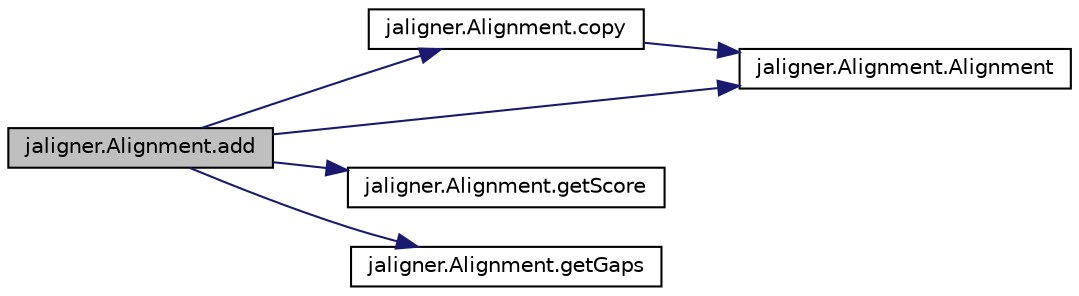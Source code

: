 digraph "jaligner.Alignment.add"
{
  edge [fontname="Helvetica",fontsize="10",labelfontname="Helvetica",labelfontsize="10"];
  node [fontname="Helvetica",fontsize="10",shape=record];
  rankdir="LR";
  Node1 [label="jaligner.Alignment.add",height=0.2,width=0.4,color="black", fillcolor="grey75", style="filled" fontcolor="black"];
  Node1 -> Node2 [color="midnightblue",fontsize="10",style="solid",fontname="Helvetica"];
  Node2 [label="jaligner.Alignment.copy",height=0.2,width=0.4,color="black", fillcolor="white", style="filled",URL="$classjaligner_1_1_alignment.html#a8ec62ac2e46293fd8ecee14659e9a65e"];
  Node2 -> Node3 [color="midnightblue",fontsize="10",style="solid",fontname="Helvetica"];
  Node3 [label="jaligner.Alignment.Alignment",height=0.2,width=0.4,color="black", fillcolor="white", style="filled",URL="$classjaligner_1_1_alignment.html#aeca673375e71e520b1e25eb9c05e0fb8"];
  Node1 -> Node3 [color="midnightblue",fontsize="10",style="solid",fontname="Helvetica"];
  Node1 -> Node4 [color="midnightblue",fontsize="10",style="solid",fontname="Helvetica"];
  Node4 [label="jaligner.Alignment.getScore",height=0.2,width=0.4,color="black", fillcolor="white", style="filled",URL="$classjaligner_1_1_alignment.html#a81ee36cb77de6f426175da2a60791d8a"];
  Node1 -> Node5 [color="midnightblue",fontsize="10",style="solid",fontname="Helvetica"];
  Node5 [label="jaligner.Alignment.getGaps",height=0.2,width=0.4,color="black", fillcolor="white", style="filled",URL="$classjaligner_1_1_alignment.html#af51939568ee574d67afd7f6e7b6efe96"];
}
